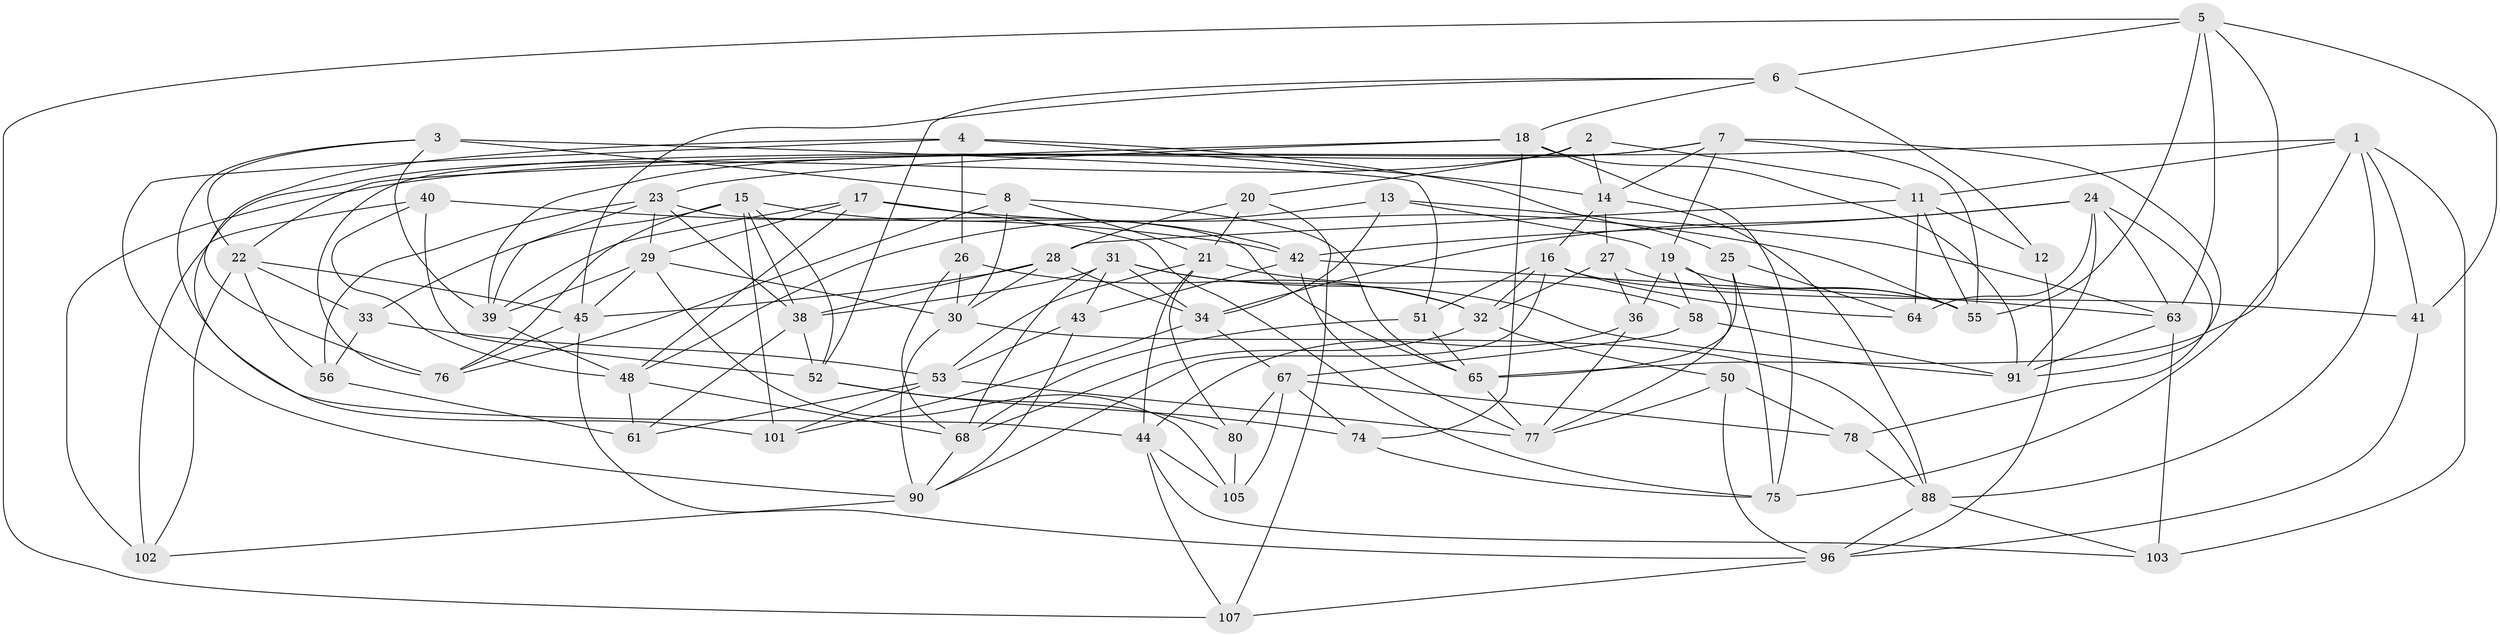 // Generated by graph-tools (version 1.1) at 2025/24/03/03/25 07:24:25]
// undirected, 70 vertices, 180 edges
graph export_dot {
graph [start="1"]
  node [color=gray90,style=filled];
  1 [super="+47"];
  2;
  3 [super="+10"];
  4 [super="+37"];
  5 [super="+71"];
  6 [super="+9"];
  7 [super="+86"];
  8 [super="+113"];
  11 [super="+57"];
  12;
  13;
  14 [super="+100"];
  15 [super="+62"];
  16 [super="+66"];
  17 [super="+35"];
  18 [super="+97"];
  19 [super="+94"];
  20;
  21 [super="+59"];
  22 [super="+46"];
  23 [super="+110"];
  24 [super="+108"];
  25;
  26;
  27;
  28 [super="+69"];
  29 [super="+84"];
  30 [super="+81"];
  31 [super="+54"];
  32 [super="+73"];
  33;
  34 [super="+99"];
  36;
  38 [super="+70"];
  39 [super="+83"];
  40;
  41;
  42 [super="+60"];
  43;
  44 [super="+49"];
  45 [super="+82"];
  48 [super="+98"];
  50;
  51;
  52 [super="+93"];
  53 [super="+79"];
  55 [super="+72"];
  56;
  58;
  61;
  63 [super="+85"];
  64;
  65 [super="+87"];
  67 [super="+92"];
  68 [super="+109"];
  74;
  75 [super="+112"];
  76 [super="+114"];
  77 [super="+111"];
  78;
  80;
  88 [super="+89"];
  90 [super="+104"];
  91 [super="+95"];
  96 [super="+106"];
  101;
  102;
  103;
  105;
  107;
  1 -- 102;
  1 -- 41;
  1 -- 103;
  1 -- 88;
  1 -- 75;
  1 -- 11;
  2 -- 11;
  2 -- 101;
  2 -- 20;
  2 -- 14;
  3 -- 22;
  3 -- 39;
  3 -- 8 [weight=2];
  3 -- 51;
  3 -- 44;
  4 -- 76 [weight=2];
  4 -- 90;
  4 -- 25;
  4 -- 26;
  4 -- 14;
  5 -- 41;
  5 -- 6;
  5 -- 55;
  5 -- 65;
  5 -- 107;
  5 -- 63;
  6 -- 12 [weight=2];
  6 -- 52;
  6 -- 45;
  6 -- 18;
  7 -- 91;
  7 -- 14;
  7 -- 39;
  7 -- 19;
  7 -- 76;
  7 -- 55;
  8 -- 76;
  8 -- 21;
  8 -- 65;
  8 -- 30;
  11 -- 55;
  11 -- 64;
  11 -- 12;
  11 -- 28;
  12 -- 96;
  13 -- 34;
  13 -- 19;
  13 -- 48;
  13 -- 63;
  14 -- 27;
  14 -- 16;
  14 -- 88;
  15 -- 38;
  15 -- 42;
  15 -- 76;
  15 -- 33;
  15 -- 52;
  15 -- 101;
  16 -- 32;
  16 -- 41;
  16 -- 64;
  16 -- 90;
  16 -- 51;
  17 -- 48;
  17 -- 75 [weight=2];
  17 -- 55;
  17 -- 29;
  17 -- 39;
  18 -- 74;
  18 -- 75;
  18 -- 23;
  18 -- 91;
  18 -- 22;
  19 -- 36;
  19 -- 58;
  19 -- 55;
  19 -- 77;
  20 -- 107;
  20 -- 21;
  20 -- 28;
  21 -- 80;
  21 -- 53;
  21 -- 44;
  21 -- 58;
  22 -- 102;
  22 -- 56;
  22 -- 33;
  22 -- 45;
  23 -- 65;
  23 -- 39;
  23 -- 56;
  23 -- 38;
  23 -- 29;
  24 -- 42;
  24 -- 78;
  24 -- 91;
  24 -- 64;
  24 -- 34;
  24 -- 63;
  25 -- 75;
  25 -- 64;
  25 -- 65;
  26 -- 32;
  26 -- 68;
  26 -- 30;
  27 -- 36;
  27 -- 55;
  27 -- 32;
  28 -- 30;
  28 -- 38;
  28 -- 34;
  28 -- 45;
  29 -- 30;
  29 -- 45;
  29 -- 39;
  29 -- 105;
  30 -- 88;
  30 -- 90;
  31 -- 34;
  31 -- 38;
  31 -- 43;
  31 -- 68;
  31 -- 32;
  31 -- 91;
  32 -- 50;
  32 -- 68;
  33 -- 56;
  33 -- 53;
  34 -- 101;
  34 -- 67;
  36 -- 44;
  36 -- 77;
  38 -- 52;
  38 -- 61;
  39 -- 48;
  40 -- 102;
  40 -- 48;
  40 -- 52;
  40 -- 42;
  41 -- 96;
  42 -- 43;
  42 -- 77;
  42 -- 63;
  43 -- 90;
  43 -- 53;
  44 -- 103;
  44 -- 107;
  44 -- 105;
  45 -- 76;
  45 -- 96;
  48 -- 61;
  48 -- 68;
  50 -- 78;
  50 -- 77;
  50 -- 96;
  51 -- 68;
  51 -- 65;
  52 -- 74;
  52 -- 80;
  53 -- 77;
  53 -- 101;
  53 -- 61;
  56 -- 61;
  58 -- 67;
  58 -- 91;
  63 -- 103;
  63 -- 91;
  65 -- 77;
  67 -- 105;
  67 -- 80;
  67 -- 74;
  67 -- 78;
  68 -- 90;
  74 -- 75;
  78 -- 88;
  80 -- 105;
  88 -- 96;
  88 -- 103;
  90 -- 102;
  96 -- 107;
}

